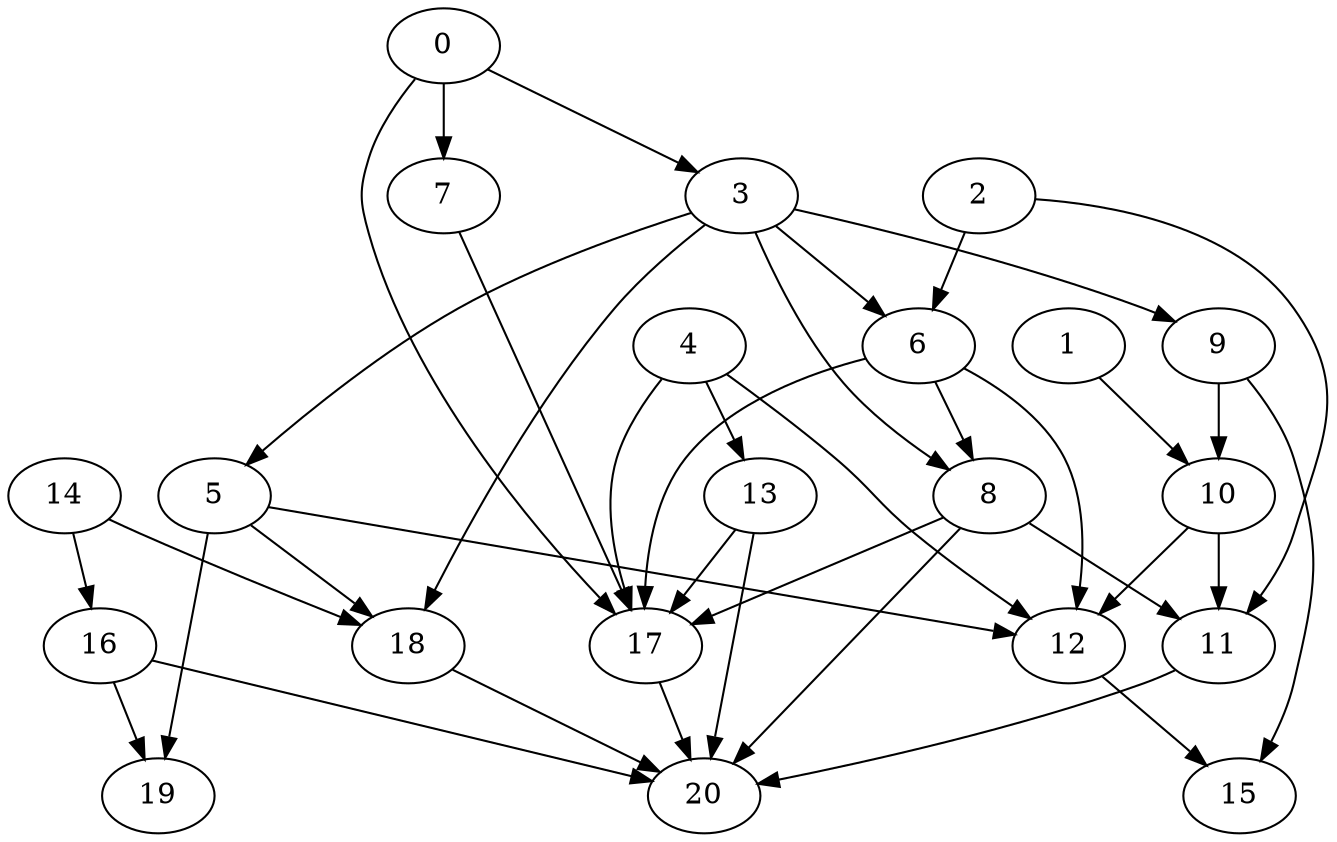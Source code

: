 digraph "Random_Nodes_21_Density_1.81_CCR_10.00_WeightType_Random_Heterogeneous-4-4" {
0 [Weight=10];
3 [Weight=7];
1 [Weight=7];
9 [Weight=9];
2 [Weight=7];
5 [Weight=4];
6 [Weight=10];
4 [Weight=2];
10 [Weight=8];
14 [Weight=3];
8 [Weight=10];
12 [Weight=10];
13 [Weight=10];
18 [Weight=5];
7 [Weight=8];
16 [Weight=8];
11 [Weight=10];
17 [Weight=6];
15 [Weight=10];
19 [Weight=4];
20 [Weight=2];
5 -> 18 [Weight=39];
0 -> 17 [Weight=26];
4 -> 17 [Weight=66];
18 -> 20 [Weight=46];
3 -> 9 [Weight=46];
8 -> 20 [Weight=59];
6 -> 8 [Weight=33];
14 -> 18 [Weight=46];
16 -> 20 [Weight=20];
14 -> 16 [Weight=53];
2 -> 11 [Weight=20];
10 -> 11 [Weight=33];
8 -> 17 [Weight=46];
16 -> 19 [Weight=26];
3 -> 18 [Weight=26];
9 -> 10 [Weight=33];
7 -> 17 [Weight=20];
1 -> 10 [Weight=66];
3 -> 8 [Weight=26];
12 -> 15 [Weight=46];
13 -> 20 [Weight=33];
4 -> 12 [Weight=59];
11 -> 20 [Weight=13];
10 -> 12 [Weight=53];
8 -> 11 [Weight=20];
9 -> 15 [Weight=13];
4 -> 13 [Weight=26];
17 -> 20 [Weight=13];
0 -> 3 [Weight=59];
6 -> 12 [Weight=53];
3 -> 6 [Weight=66];
0 -> 7 [Weight=66];
2 -> 6 [Weight=26];
13 -> 17 [Weight=33];
5 -> 19 [Weight=53];
3 -> 5 [Weight=13];
5 -> 12 [Weight=59];
6 -> 17 [Weight=66];
}
